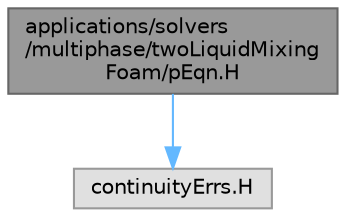 digraph "applications/solvers/multiphase/twoLiquidMixingFoam/pEqn.H"
{
 // LATEX_PDF_SIZE
  bgcolor="transparent";
  edge [fontname=Helvetica,fontsize=10,labelfontname=Helvetica,labelfontsize=10];
  node [fontname=Helvetica,fontsize=10,shape=box,height=0.2,width=0.4];
  Node1 [id="Node000001",label="applications/solvers\l/multiphase/twoLiquidMixing\lFoam/pEqn.H",height=0.2,width=0.4,color="gray40", fillcolor="grey60", style="filled", fontcolor="black",tooltip=" "];
  Node1 -> Node2 [id="edge1_Node000001_Node000002",color="steelblue1",style="solid",tooltip=" "];
  Node2 [id="Node000002",label="continuityErrs.H",height=0.2,width=0.4,color="grey60", fillcolor="#E0E0E0", style="filled",tooltip=" "];
}
